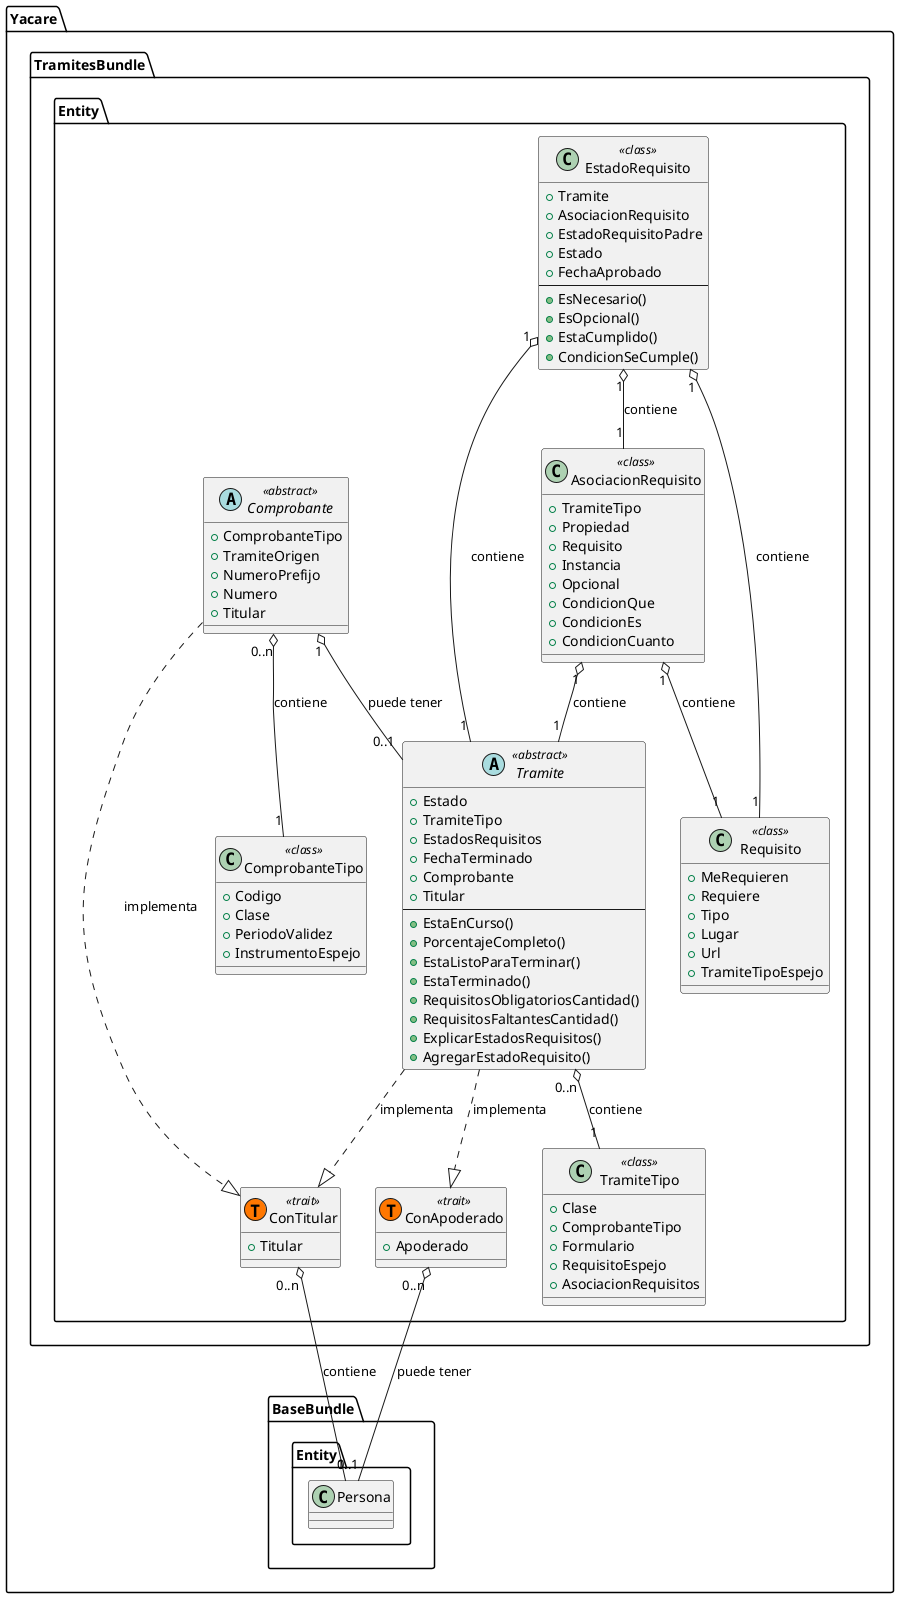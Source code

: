 @startuml
namespace Yacare.TramitesBundle.Entity  {
	class ComprobanteTipo << class >> {
		+Codigo
		+Clase
		+PeriodoValidez
		+InstrumentoEspejo
	}
	class Requisito << class >> {
		+MeRequieren
		+Requiere
		+Tipo
		+Lugar
		+Url
		+TramiteTipoEspejo
	}
	class TramiteTipo << class >> {
		+Clase
		+ComprobanteTipo
		+Formulario
		+RequisitoEspejo
		+AsociacionRequisitos
	}
	class EstadoRequisito << class >> {
		+Tramite
		+AsociacionRequisito
		+EstadoRequisitoPadre
		+Estado
		+FechaAprobado
		--
		+EsNecesario()
		+EsOpcional()
		+EstaCumplido()
		+CondicionSeCumple()
	}
	class AsociacionRequisito << class >> {
		+TramiteTipo
		+Propiedad
		+Requisito
		+Instancia
		+Opcional
		+CondicionQue
		+CondicionEs
		+CondicionCuanto
	}
	abstract Tramite << abstract >> {
		+Estado
		+TramiteTipo
		+EstadosRequisitos
		+FechaTerminado
		+Comprobante
		+Titular
		--
		+EstaEnCurso()
		+PorcentajeCompleto()
		+EstaListoParaTerminar()
		+EstaTerminado()
		+RequisitosObligatoriosCantidad()
		+RequisitosFaltantesCantidad()
		+ExplicarEstadosRequisitos()
		+AgregarEstadoRequisito()
	}
	abstract Comprobante << abstract >> {
		+ComprobanteTipo
		+TramiteOrigen
		+NumeroPrefijo
		+Numero
		+Titular
	}
	class ConApoderado << (T,#FF7700) trait >> {
		+Apoderado
	}
	class ConTitular << (T,#FF7700) trait >> {
		+Titular
	}
	
	Comprobante ..|> ConTitular  : implementa
	Comprobante "0..n" o-- "1" ComprobanteTipo  : contiene
	Comprobante "1" o-- "0..1" Tramite  : puede tener
	
	Tramite ..|> ConApoderado  : implementa
	Tramite ..|> ConTitular  : implementa
	Tramite "0..n" o-- "1" TramiteTipo : contiene
	
	EstadoRequisito "1" o-- "1" AsociacionRequisito : contiene
	EstadoRequisito "1" o-- "1" Tramite : contiene
	EstadoRequisito "1" o-- "1" Requisito : contiene
	
	AsociacionRequisito "1" o-- "1" Tramite : contiene
	AsociacionRequisito "1" o-- "1" Requisito : contiene
	
	ConTitular "0..n" o-- "1" Yacare.BaseBundle.Entity.Persona : contiene
	ConApoderado "0..n" o-- "0..1" Yacare.BaseBundle.Entity.Persona : puede tener
}
@enduml
